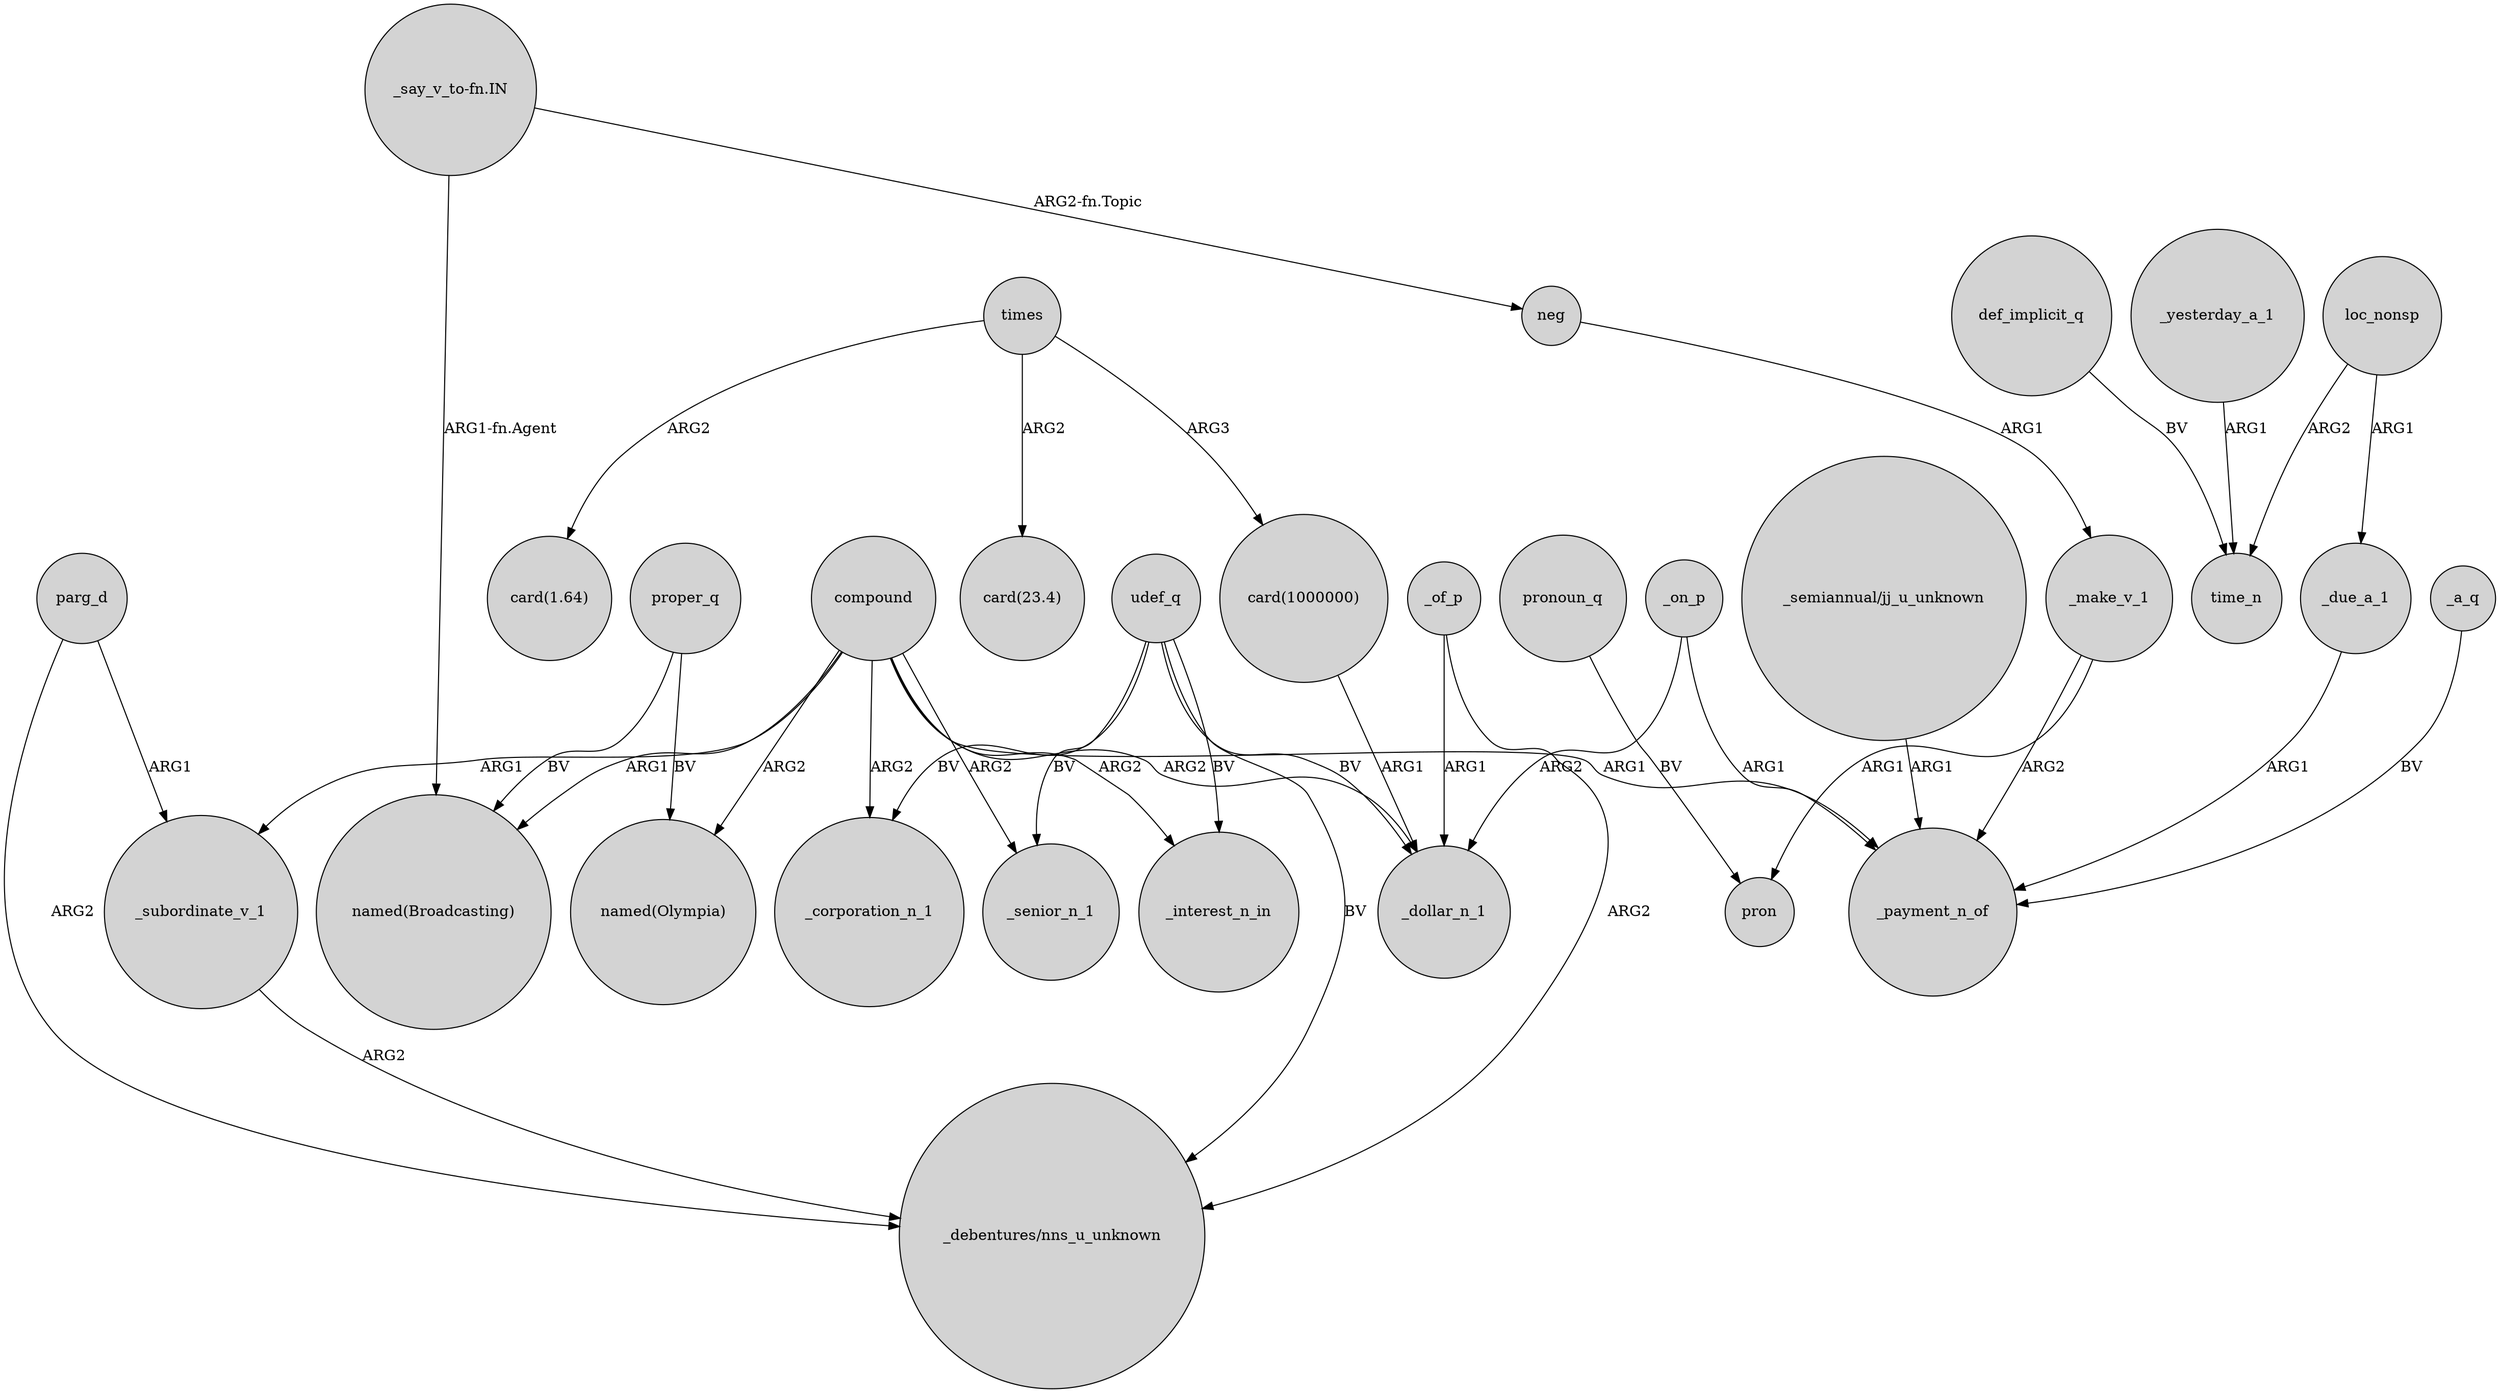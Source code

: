 digraph {
	node [shape=circle style=filled]
	times -> "card(23.4)" [label=ARG2]
	_a_q -> _payment_n_of [label=BV]
	"card(1000000)" -> _dollar_n_1 [label=ARG1]
	_yesterday_a_1 -> time_n [label=ARG1]
	neg -> _make_v_1 [label=ARG1]
	_of_p -> "_debentures/nns_u_unknown" [label=ARG2]
	proper_q -> "named(Olympia)" [label=BV]
	proper_q -> "named(Broadcasting)" [label=BV]
	_of_p -> _dollar_n_1 [label=ARG1]
	compound -> "named(Broadcasting)" [label=ARG1]
	compound -> _corporation_n_1 [label=ARG2]
	parg_d -> "_debentures/nns_u_unknown" [label=ARG2]
	udef_q -> _interest_n_in [label=BV]
	_make_v_1 -> _payment_n_of [label=ARG2]
	times -> "card(1.64)" [label=ARG2]
	compound -> _interest_n_in [label=ARG2]
	loc_nonsp -> time_n [label=ARG2]
	"_semiannual/jj_u_unknown" -> _payment_n_of [label=ARG1]
	udef_q -> _senior_n_1 [label=BV]
	loc_nonsp -> _due_a_1 [label=ARG1]
	pronoun_q -> pron [label=BV]
	udef_q -> _corporation_n_1 [label=BV]
	_due_a_1 -> _payment_n_of [label=ARG1]
	compound -> "named(Olympia)" [label=ARG2]
	times -> "card(1000000)" [label=ARG3]
	compound -> _subordinate_v_1 [label=ARG1]
	_make_v_1 -> pron [label=ARG1]
	compound -> _payment_n_of [label=ARG1]
	parg_d -> _subordinate_v_1 [label=ARG1]
	udef_q -> "_debentures/nns_u_unknown" [label=BV]
	compound -> _senior_n_1 [label=ARG2]
	_on_p -> _dollar_n_1 [label=ARG2]
	"_say_v_to-fn.IN" -> neg [label="ARG2-fn.Topic"]
	"_say_v_to-fn.IN" -> "named(Broadcasting)" [label="ARG1-fn.Agent"]
	_on_p -> _payment_n_of [label=ARG1]
	compound -> _dollar_n_1 [label=ARG2]
	udef_q -> _dollar_n_1 [label=BV]
	def_implicit_q -> time_n [label=BV]
	_subordinate_v_1 -> "_debentures/nns_u_unknown" [label=ARG2]
}
